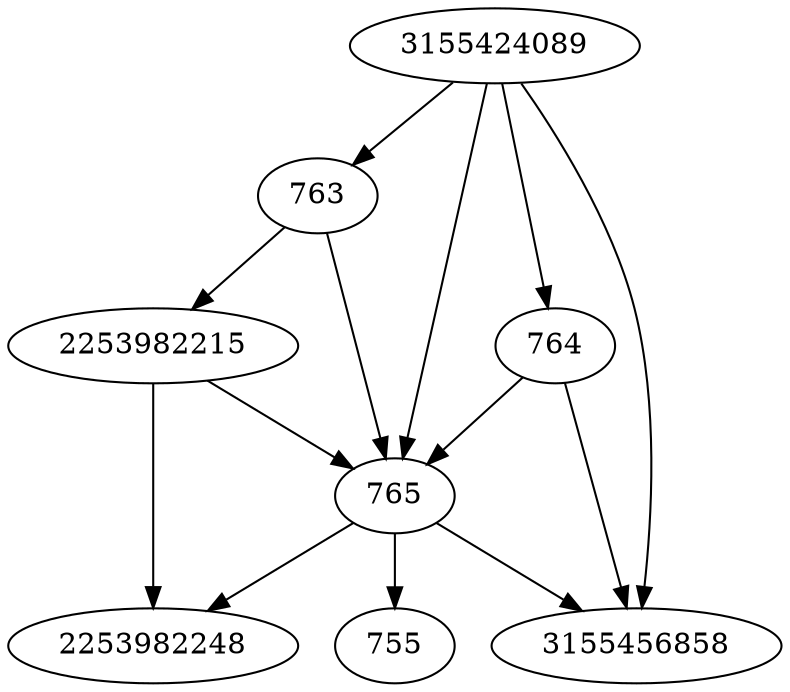 strict digraph  {
2253982215;
2253982248;
755;
3155424089;
3155456858;
763;
764;
765;
2253982215 -> 765;
2253982215 -> 2253982248;
3155424089 -> 763;
3155424089 -> 764;
3155424089 -> 3155456858;
3155424089 -> 765;
763 -> 2253982215;
763 -> 765;
764 -> 3155456858;
764 -> 765;
765 -> 2253982248;
765 -> 3155456858;
765 -> 755;
}
